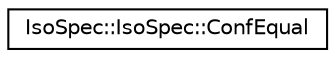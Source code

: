 digraph "Graphical Class Hierarchy"
{
  edge [fontname="Helvetica",fontsize="10",labelfontname="Helvetica",labelfontsize="10"];
  node [fontname="Helvetica",fontsize="10",shape=record];
  rankdir="LR";
  Node0 [label="IsoSpec::IsoSpec::ConfEqual",height=0.2,width=0.4,color="black", fillcolor="white", style="filled",URL="$class_iso_spec_1_1_iso_spec_1_1_conf_equal.html"];
}
